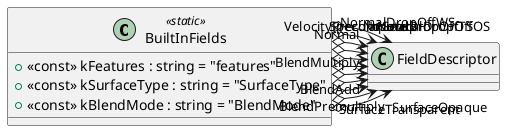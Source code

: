 @startuml
class BuiltInFields <<static>> {
    + <<const>> kFeatures : string = "features"
    + <<const>> kSurfaceType : string = "SurfaceType"
    + <<const>> kBlendMode : string = "BlendMode"
}
BuiltInFields o-> "SurfaceOpaque" FieldDescriptor
BuiltInFields o-> "SurfaceTransparent" FieldDescriptor
BuiltInFields o-> "BlendAdd" FieldDescriptor
BuiltInFields o-> "BlendPremultiply" FieldDescriptor
BuiltInFields o-> "BlendMultiply" FieldDescriptor
BuiltInFields o-> "VelocityPrecomputed" FieldDescriptor
BuiltInFields o-> "SpecularSetup" FieldDescriptor
BuiltInFields o-> "Normal" FieldDescriptor
BuiltInFields o-> "NormalDropOffTS" FieldDescriptor
BuiltInFields o-> "NormalDropOffOS" FieldDescriptor
BuiltInFields o-> "NormalDropOffWS" FieldDescriptor
@enduml
